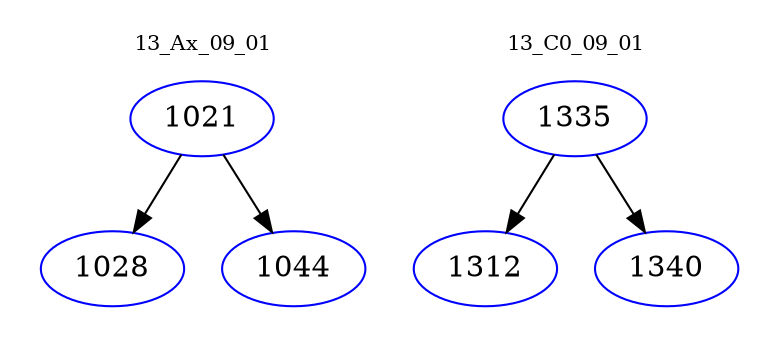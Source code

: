 digraph{
subgraph cluster_0 {
color = white
label = "13_Ax_09_01";
fontsize=10;
T0_1021 [label="1021", color="blue"]
T0_1021 -> T0_1028 [color="black"]
T0_1028 [label="1028", color="blue"]
T0_1021 -> T0_1044 [color="black"]
T0_1044 [label="1044", color="blue"]
}
subgraph cluster_1 {
color = white
label = "13_C0_09_01";
fontsize=10;
T1_1335 [label="1335", color="blue"]
T1_1335 -> T1_1312 [color="black"]
T1_1312 [label="1312", color="blue"]
T1_1335 -> T1_1340 [color="black"]
T1_1340 [label="1340", color="blue"]
}
}
